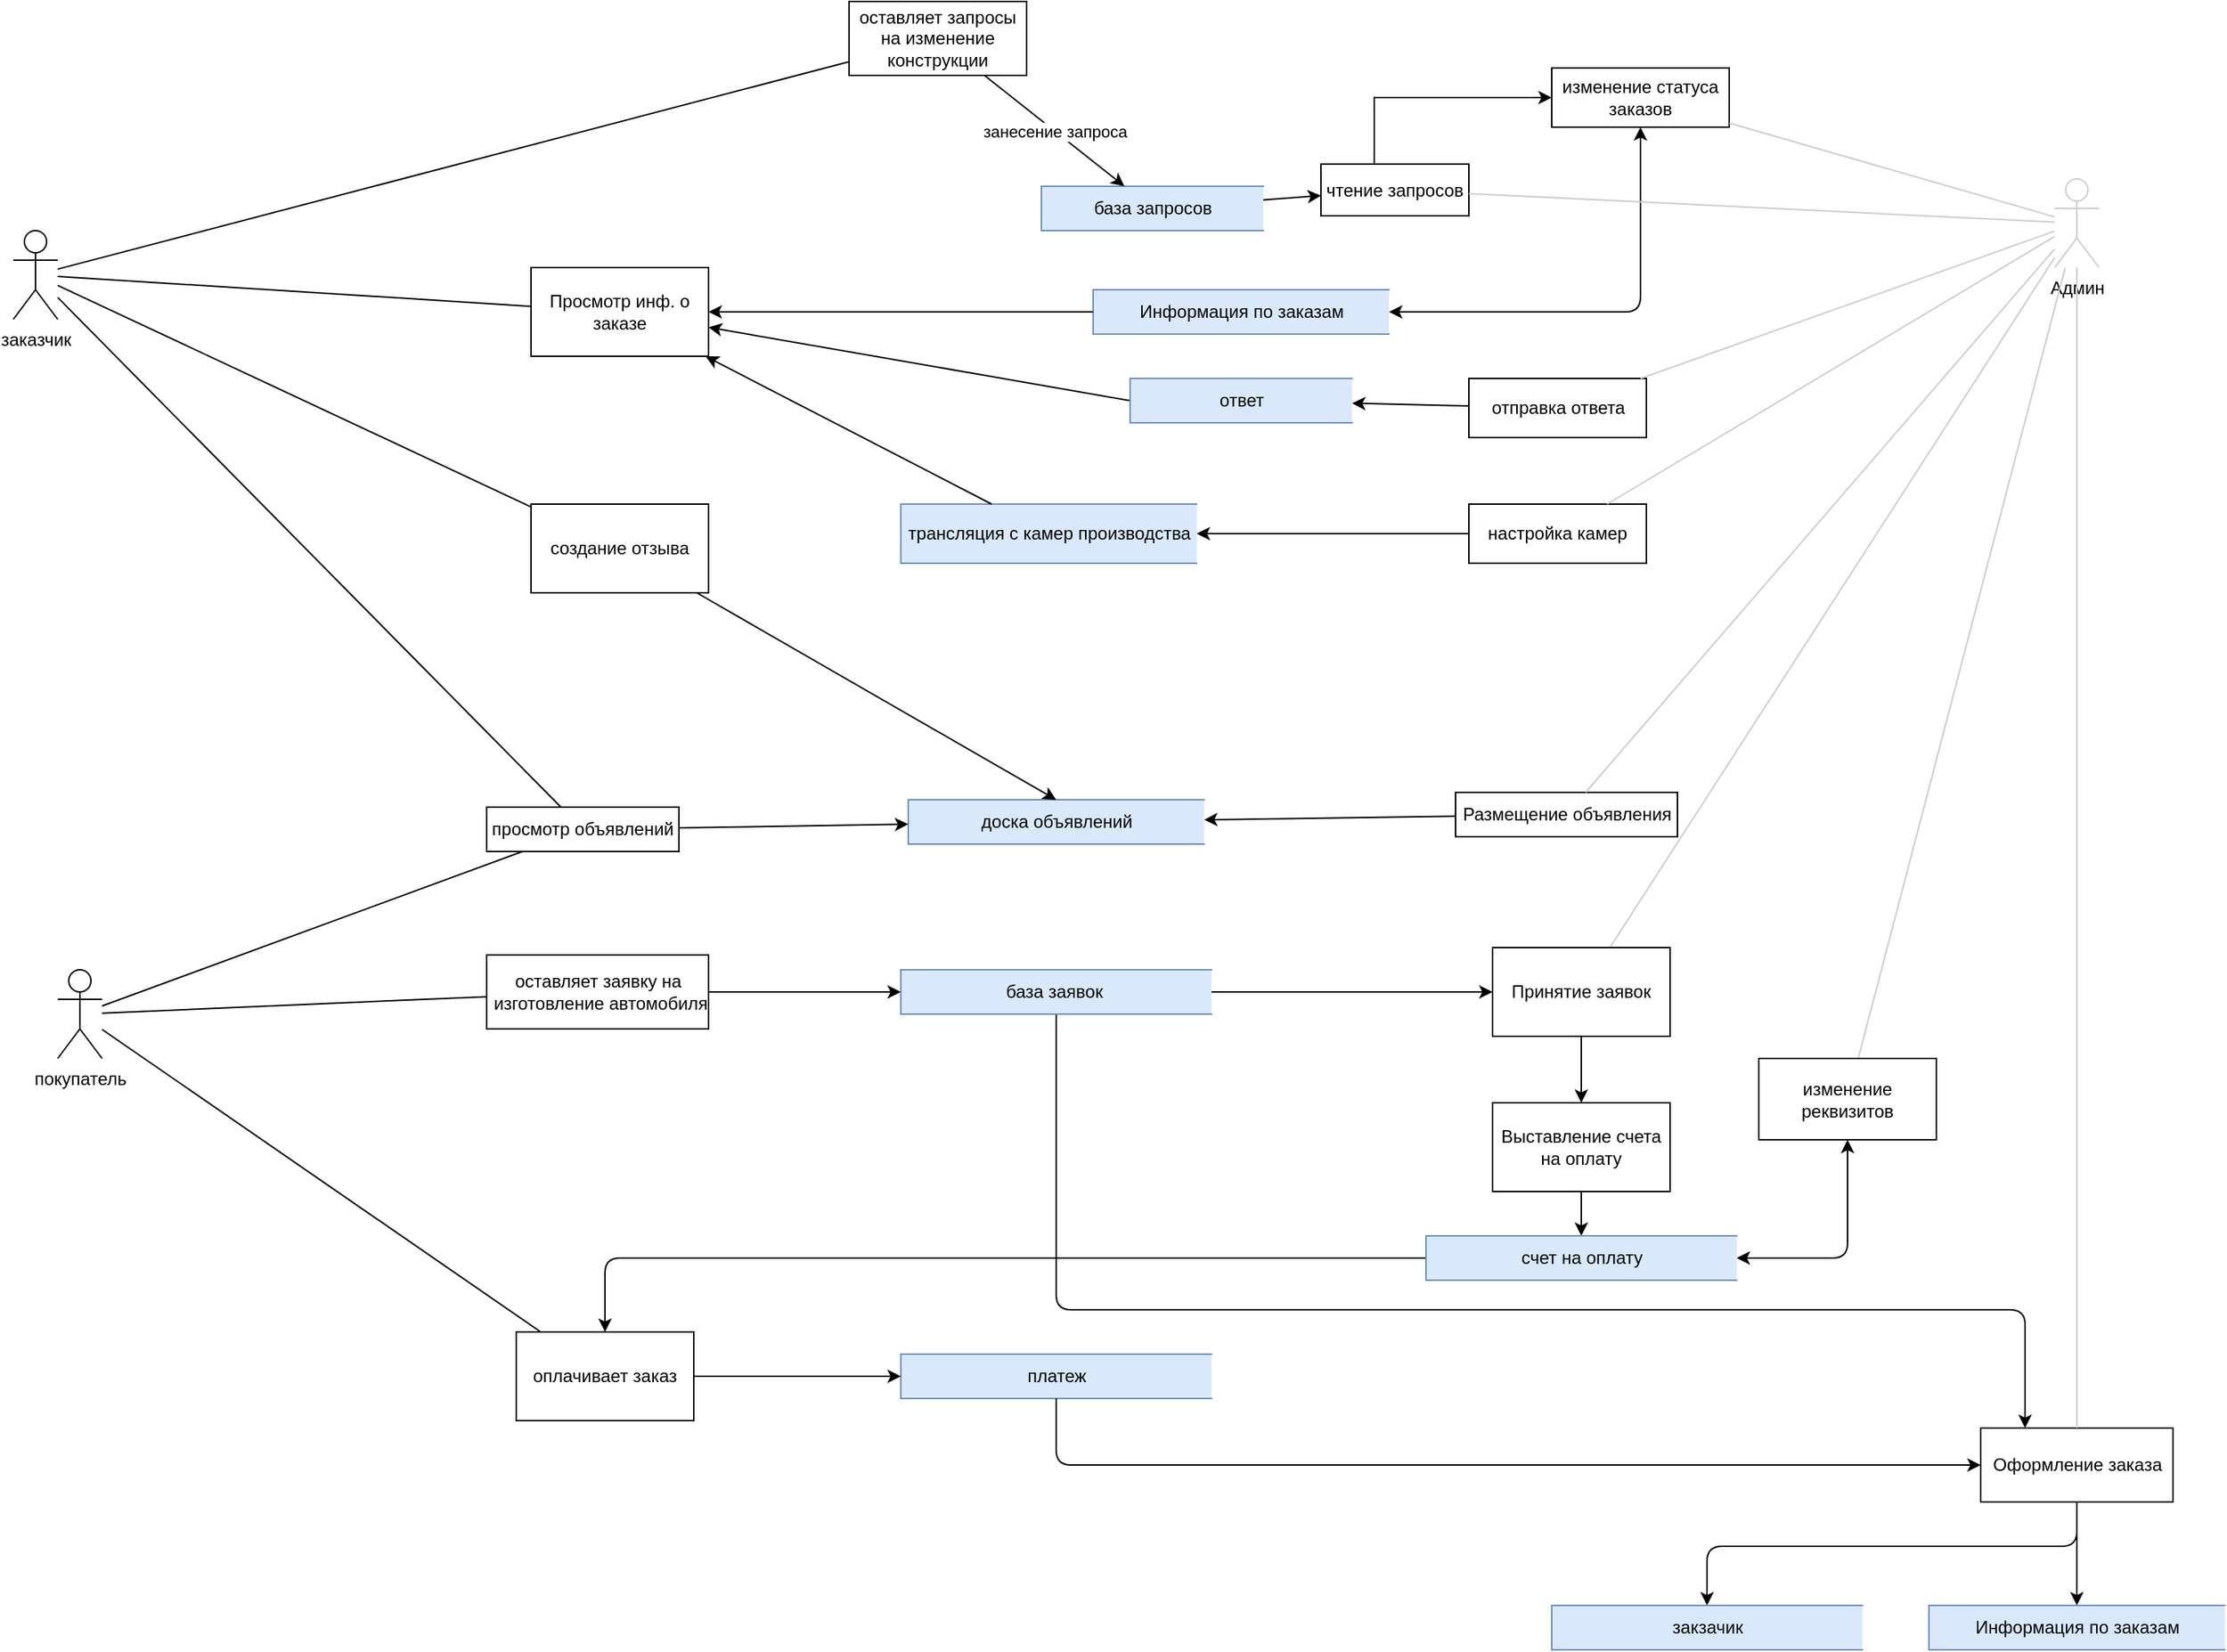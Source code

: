 <mxfile version="15.9.4" type="github" pages="2">
  <diagram id="y4CA1rRjGdysuxIqKg8y" name="Page-1">
    <mxGraphModel dx="2605" dy="881" grid="1" gridSize="10" guides="1" tooltips="1" connect="1" arrows="1" fold="1" page="1" pageScale="1" pageWidth="827" pageHeight="1169" math="0" shadow="0">
      <root>
        <mxCell id="0" />
        <mxCell id="1" parent="0" />
        <mxCell id="VrzXlD3wAECmVU4_dmZE-87" value="" style="endArrow=none;html=1;endFill=0;strokeColor=#CCCCCC;" parent="1" source="VrzXlD3wAECmVU4_dmZE-16" target="VrzXlD3wAECmVU4_dmZE-86" edge="1">
          <mxGeometry width="50" height="50" relative="1" as="geometry">
            <mxPoint x="480" y="610" as="sourcePoint" />
            <mxPoint x="530" y="560" as="targetPoint" />
          </mxGeometry>
        </mxCell>
        <mxCell id="VrzXlD3wAECmVU4_dmZE-1" value="оставляет запросы на изменение конструкции" style="rounded=0;whiteSpace=wrap;html=1;" parent="1" vertex="1">
          <mxGeometry x="-125" y="15" width="120" height="50" as="geometry" />
        </mxCell>
        <mxCell id="VrzXlD3wAECmVU4_dmZE-4" value="база запросов" style="html=1;dashed=0;whitespace=wrap;shape=partialRectangle;right=0;fillColor=#dae8fc;strokeColor=#6c8ebf;" parent="1" vertex="1">
          <mxGeometry x="5" y="140" width="150" height="30" as="geometry" />
        </mxCell>
        <mxCell id="VrzXlD3wAECmVU4_dmZE-10" value="заказчик" style="shape=umlActor;verticalLabelPosition=bottom;verticalAlign=top;html=1;outlineConnect=0;rotation=0;" parent="1" vertex="1">
          <mxGeometry x="-690" y="170" width="30" height="60" as="geometry" />
        </mxCell>
        <mxCell id="VrzXlD3wAECmVU4_dmZE-11" value="" style="endArrow=none;html=1;endFill=0;" parent="1" source="VrzXlD3wAECmVU4_dmZE-10" target="VrzXlD3wAECmVU4_dmZE-1" edge="1">
          <mxGeometry width="50" height="50" relative="1" as="geometry">
            <mxPoint x="70" y="440" as="sourcePoint" />
            <mxPoint x="260" y="190" as="targetPoint" />
          </mxGeometry>
        </mxCell>
        <mxCell id="VrzXlD3wAECmVU4_dmZE-14" value="" style="endArrow=classic;html=1;" parent="1" source="VrzXlD3wAECmVU4_dmZE-1" target="VrzXlD3wAECmVU4_dmZE-4" edge="1">
          <mxGeometry relative="1" as="geometry">
            <mxPoint x="-15" y="15" as="sourcePoint" />
            <mxPoint x="85" y="15" as="targetPoint" />
          </mxGeometry>
        </mxCell>
        <mxCell id="VrzXlD3wAECmVU4_dmZE-15" value="занесение запроса" style="edgeLabel;resizable=0;html=1;align=center;verticalAlign=middle;" parent="VrzXlD3wAECmVU4_dmZE-14" connectable="0" vertex="1">
          <mxGeometry relative="1" as="geometry" />
        </mxCell>
        <mxCell id="VrzXlD3wAECmVU4_dmZE-16" value="Админ" style="shape=umlActor;verticalLabelPosition=bottom;verticalAlign=top;html=1;outlineConnect=0;strokeColor=#CCCCCC;" parent="1" vertex="1">
          <mxGeometry x="690" y="135" width="30" height="60" as="geometry" />
        </mxCell>
        <mxCell id="h4QKKrm3KqJXx1W9fiLN-11" style="edgeStyle=orthogonalEdgeStyle;orthogonalLoop=1;jettySize=auto;html=1;startArrow=classic;startFill=1;" parent="1" source="VrzXlD3wAECmVU4_dmZE-17" target="VrzXlD3wAECmVU4_dmZE-42" edge="1">
          <mxGeometry relative="1" as="geometry" />
        </mxCell>
        <mxCell id="VrzXlD3wAECmVU4_dmZE-17" value="Информация по заказам" style="html=1;dashed=0;whitespace=wrap;shape=partialRectangle;right=0;fillColor=#dae8fc;strokeColor=#6c8ebf;" parent="1" vertex="1">
          <mxGeometry x="40" y="210" width="200" height="30" as="geometry" />
        </mxCell>
        <mxCell id="Q7XhJ7vtrL6c-V6PacHq-3" style="edgeStyle=orthogonalEdgeStyle;rounded=0;orthogonalLoop=1;jettySize=auto;html=1;fillColor=#f8cecc;strokeColor=#000000;" parent="1" source="VrzXlD3wAECmVU4_dmZE-18" edge="1" target="VrzXlD3wAECmVU4_dmZE-42">
          <mxGeometry relative="1" as="geometry">
            <mxPoint x="244" y="40" as="targetPoint" />
            <Array as="points">
              <mxPoint x="230" y="80" />
            </Array>
          </mxGeometry>
        </mxCell>
        <mxCell id="VrzXlD3wAECmVU4_dmZE-18" value="чтение запросов" style="rounded=0;whiteSpace=wrap;html=1;" parent="1" vertex="1">
          <mxGeometry x="194" y="125" width="100" height="35" as="geometry" />
        </mxCell>
        <mxCell id="VrzXlD3wAECmVU4_dmZE-23" value="" style="endArrow=none;html=1;endFill=0;strokeColor=#CCCCCC;" parent="1" source="VrzXlD3wAECmVU4_dmZE-16" target="VrzXlD3wAECmVU4_dmZE-18" edge="1">
          <mxGeometry width="50" height="50" relative="1" as="geometry">
            <mxPoint x="410" y="380" as="sourcePoint" />
            <mxPoint x="460" y="330" as="targetPoint" />
          </mxGeometry>
        </mxCell>
        <mxCell id="VrzXlD3wAECmVU4_dmZE-24" value="" style="endArrow=classic;html=1;" parent="1" source="VrzXlD3wAECmVU4_dmZE-4" target="VrzXlD3wAECmVU4_dmZE-18" edge="1">
          <mxGeometry width="50" height="50" relative="1" as="geometry">
            <mxPoint x="265" y="105" as="sourcePoint" />
            <mxPoint x="205" y="155" as="targetPoint" />
          </mxGeometry>
        </mxCell>
        <mxCell id="VrzXlD3wAECmVU4_dmZE-25" value="отправка ответа" style="html=1;dashed=0;whitespace=wrap;" parent="1" vertex="1">
          <mxGeometry x="294" y="270" width="120" height="40" as="geometry" />
        </mxCell>
        <mxCell id="VrzXlD3wAECmVU4_dmZE-26" value="" style="endArrow=none;html=1;endFill=0;strokeColor=#CCCCCC;" parent="1" source="VrzXlD3wAECmVU4_dmZE-16" target="VrzXlD3wAECmVU4_dmZE-25" edge="1">
          <mxGeometry width="50" height="50" relative="1" as="geometry">
            <mxPoint x="500" y="220" as="sourcePoint" />
            <mxPoint x="550" y="170" as="targetPoint" />
          </mxGeometry>
        </mxCell>
        <mxCell id="VrzXlD3wAECmVU4_dmZE-28" value="Размещение объявления" style="html=1;dashed=0;whitespace=wrap;" parent="1" vertex="1">
          <mxGeometry x="285" y="550" width="150" height="30" as="geometry" />
        </mxCell>
        <mxCell id="VrzXlD3wAECmVU4_dmZE-31" value="" style="endArrow=none;html=1;endFill=0;strokeColor=#CCCCCC;" parent="1" source="VrzXlD3wAECmVU4_dmZE-16" target="VrzXlD3wAECmVU4_dmZE-28" edge="1">
          <mxGeometry width="50" height="50" relative="1" as="geometry">
            <mxPoint x="550" y="260" as="sourcePoint" />
            <mxPoint x="600" y="210" as="targetPoint" />
          </mxGeometry>
        </mxCell>
        <mxCell id="VrzXlD3wAECmVU4_dmZE-32" value="доска объявлений" style="html=1;dashed=0;whitespace=wrap;shape=partialRectangle;right=0;fillColor=#dae8fc;strokeColor=#6c8ebf;" parent="1" vertex="1">
          <mxGeometry x="-85" y="555" width="200" height="30" as="geometry" />
        </mxCell>
        <mxCell id="VrzXlD3wAECmVU4_dmZE-33" value="покупатель" style="shape=umlActor;verticalLabelPosition=bottom;verticalAlign=top;html=1;outlineConnect=0;" parent="1" vertex="1">
          <mxGeometry x="-660" y="670" width="30" height="60" as="geometry" />
        </mxCell>
        <mxCell id="VrzXlD3wAECmVU4_dmZE-41" value="" style="endArrow=classic;html=1;" parent="1" source="VrzXlD3wAECmVU4_dmZE-28" target="VrzXlD3wAECmVU4_dmZE-32" edge="1">
          <mxGeometry width="50" height="50" relative="1" as="geometry">
            <mxPoint x="-120" y="510" as="sourcePoint" />
            <mxPoint x="-70" y="460" as="targetPoint" />
          </mxGeometry>
        </mxCell>
        <mxCell id="VrzXlD3wAECmVU4_dmZE-42" value="изменение статуса заказов" style="rounded=0;whiteSpace=wrap;html=1;" parent="1" vertex="1">
          <mxGeometry x="350" y="60" width="120" height="40" as="geometry" />
        </mxCell>
        <mxCell id="VrzXlD3wAECmVU4_dmZE-43" value="" style="endArrow=none;html=1;endFill=0;strokeColor=#CCCCCC;" parent="1" source="VrzXlD3wAECmVU4_dmZE-16" target="VrzXlD3wAECmVU4_dmZE-42" edge="1">
          <mxGeometry width="50" height="50" relative="1" as="geometry">
            <mxPoint x="120" y="380" as="sourcePoint" />
            <mxPoint x="170" y="330" as="targetPoint" />
          </mxGeometry>
        </mxCell>
        <mxCell id="VrzXlD3wAECmVU4_dmZE-45" value="" style="endArrow=classic;html=1;" parent="1" source="VrzXlD3wAECmVU4_dmZE-25" target="h4QKKrm3KqJXx1W9fiLN-32" edge="1">
          <mxGeometry width="50" height="50" relative="1" as="geometry">
            <mxPoint x="130" y="335" as="sourcePoint" />
            <mxPoint x="-27.5" y="290" as="targetPoint" />
          </mxGeometry>
        </mxCell>
        <mxCell id="VrzXlD3wAECmVU4_dmZE-48" value="" style="endArrow=classic;html=1;" parent="1" source="VrzXlD3wAECmVU4_dmZE-17" target="qk9ZzQ7wyS0jk0M_0z6V-1" edge="1">
          <mxGeometry width="50" height="50" relative="1" as="geometry">
            <mxPoint x="50" y="185" as="sourcePoint" />
            <mxPoint x="-45" y="207.835" as="targetPoint" />
          </mxGeometry>
        </mxCell>
        <mxCell id="VrzXlD3wAECmVU4_dmZE-49" value="трансляция с камер производства" style="html=1;dashed=0;whitespace=wrap;shape=partialRectangle;right=0;fillColor=#dae8fc;strokeColor=#6c8ebf;" parent="1" vertex="1">
          <mxGeometry x="-90" y="355" width="200" height="40" as="geometry" />
        </mxCell>
        <mxCell id="VrzXlD3wAECmVU4_dmZE-50" value="настройка камер" style="rounded=0;whiteSpace=wrap;html=1;" parent="1" vertex="1">
          <mxGeometry x="294" y="355" width="120" height="40" as="geometry" />
        </mxCell>
        <mxCell id="VrzXlD3wAECmVU4_dmZE-51" value="" style="endArrow=none;html=1;endFill=0;strokeColor=#CCCCCC;" parent="1" source="VrzXlD3wAECmVU4_dmZE-16" target="VrzXlD3wAECmVU4_dmZE-50" edge="1">
          <mxGeometry width="50" height="50" relative="1" as="geometry">
            <mxPoint x="350" y="590" as="sourcePoint" />
            <mxPoint x="400" y="540" as="targetPoint" />
          </mxGeometry>
        </mxCell>
        <mxCell id="VrzXlD3wAECmVU4_dmZE-52" value="" style="endArrow=classic;html=1;" parent="1" source="VrzXlD3wAECmVU4_dmZE-50" target="VrzXlD3wAECmVU4_dmZE-49" edge="1">
          <mxGeometry width="50" height="50" relative="1" as="geometry">
            <mxPoint x="170" y="555" as="sourcePoint" />
            <mxPoint x="220" y="505" as="targetPoint" />
          </mxGeometry>
        </mxCell>
        <mxCell id="VrzXlD3wAECmVU4_dmZE-54" value="просмотр объявлений" style="rounded=0;whiteSpace=wrap;html=1;" parent="1" vertex="1">
          <mxGeometry x="-370" y="560" width="130" height="30" as="geometry" />
        </mxCell>
        <mxCell id="VrzXlD3wAECmVU4_dmZE-55" value="" style="endArrow=none;html=1;endFill=0;" parent="1" source="VrzXlD3wAECmVU4_dmZE-33" target="VrzXlD3wAECmVU4_dmZE-54" edge="1">
          <mxGeometry width="50" height="50" relative="1" as="geometry">
            <mxPoint x="-190" y="690" as="sourcePoint" />
            <mxPoint x="-140" y="640" as="targetPoint" />
          </mxGeometry>
        </mxCell>
        <mxCell id="VrzXlD3wAECmVU4_dmZE-56" value="" style="endArrow=none;html=1;endFill=0;" parent="1" source="VrzXlD3wAECmVU4_dmZE-10" target="VrzXlD3wAECmVU4_dmZE-54" edge="1">
          <mxGeometry width="50" height="50" relative="1" as="geometry">
            <mxPoint x="-270" y="440" as="sourcePoint" />
            <mxPoint x="-220" y="390" as="targetPoint" />
          </mxGeometry>
        </mxCell>
        <mxCell id="VrzXlD3wAECmVU4_dmZE-57" value="" style="endArrow=classic;html=1;" parent="1" source="VrzXlD3wAECmVU4_dmZE-54" target="VrzXlD3wAECmVU4_dmZE-32" edge="1">
          <mxGeometry width="50" height="50" relative="1" as="geometry">
            <mxPoint x="-30" y="640" as="sourcePoint" />
            <mxPoint x="20" y="590" as="targetPoint" />
          </mxGeometry>
        </mxCell>
        <mxCell id="VrzXlD3wAECmVU4_dmZE-68" value="" style="endArrow=classic;html=1;" parent="1" source="VrzXlD3wAECmVU4_dmZE-49" target="qk9ZzQ7wyS0jk0M_0z6V-1" edge="1">
          <mxGeometry width="50" height="50" relative="1" as="geometry">
            <mxPoint x="-20" y="395" as="sourcePoint" />
            <mxPoint x="-87.826" y="225" as="targetPoint" />
          </mxGeometry>
        </mxCell>
        <mxCell id="h4QKKrm3KqJXx1W9fiLN-28" style="edgeStyle=orthogonalEdgeStyle;orthogonalLoop=1;jettySize=auto;html=1;startArrow=none;startFill=0;" parent="1" source="VrzXlD3wAECmVU4_dmZE-78" target="VrzXlD3wAECmVU4_dmZE-80" edge="1">
          <mxGeometry relative="1" as="geometry">
            <Array as="points">
              <mxPoint x="15" y="900" />
              <mxPoint x="670" y="900" />
            </Array>
          </mxGeometry>
        </mxCell>
        <mxCell id="VrzXlD3wAECmVU4_dmZE-78" value="база заявок&amp;nbsp;" style="html=1;dashed=0;whitespace=wrap;shape=partialRectangle;right=0;fillColor=#dae8fc;strokeColor=#6c8ebf;" parent="1" vertex="1">
          <mxGeometry x="-90" y="670" width="210" height="30" as="geometry" />
        </mxCell>
        <mxCell id="VrzXlD3wAECmVU4_dmZE-79" value="оставляет заявку на&lt;br&gt;&amp;nbsp;изготовление автомобиля" style="html=1;dashed=0;whitespace=wrap;" parent="1" vertex="1">
          <mxGeometry x="-370" y="660" width="150" height="50" as="geometry" />
        </mxCell>
        <mxCell id="h4QKKrm3KqJXx1W9fiLN-23" style="edgeStyle=orthogonalEdgeStyle;orthogonalLoop=1;jettySize=auto;html=1;startFill=0;startArrow=none;" parent="1" source="VrzXlD3wAECmVU4_dmZE-80" target="h4QKKrm3KqJXx1W9fiLN-22" edge="1">
          <mxGeometry relative="1" as="geometry" />
        </mxCell>
        <mxCell id="h4QKKrm3KqJXx1W9fiLN-30" style="edgeStyle=orthogonalEdgeStyle;orthogonalLoop=1;jettySize=auto;html=1;startArrow=none;startFill=0;" parent="1" source="VrzXlD3wAECmVU4_dmZE-80" target="h4QKKrm3KqJXx1W9fiLN-29" edge="1">
          <mxGeometry relative="1" as="geometry">
            <Array as="points">
              <mxPoint x="705" y="1060" />
              <mxPoint x="455" y="1060" />
            </Array>
          </mxGeometry>
        </mxCell>
        <mxCell id="VrzXlD3wAECmVU4_dmZE-80" value="Оформление заказа" style="html=1;dashed=0;whitespace=wrap;" parent="1" vertex="1">
          <mxGeometry x="640" y="980" width="130" height="50" as="geometry" />
        </mxCell>
        <mxCell id="VrzXlD3wAECmVU4_dmZE-81" value="" style="endArrow=none;html=1;endFill=0;strokeColor=#CCCCCC;" parent="1" source="VrzXlD3wAECmVU4_dmZE-16" target="VrzXlD3wAECmVU4_dmZE-80" edge="1">
          <mxGeometry width="50" height="50" relative="1" as="geometry">
            <mxPoint x="630" y="540" as="sourcePoint" />
            <mxPoint x="680" y="490" as="targetPoint" />
          </mxGeometry>
        </mxCell>
        <mxCell id="VrzXlD3wAECmVU4_dmZE-82" value="" style="endArrow=none;html=1;endFill=0;" parent="1" source="VrzXlD3wAECmVU4_dmZE-33" target="VrzXlD3wAECmVU4_dmZE-79" edge="1">
          <mxGeometry width="50" height="50" relative="1" as="geometry">
            <mxPoint x="-240" y="880" as="sourcePoint" />
            <mxPoint x="-190" y="830" as="targetPoint" />
          </mxGeometry>
        </mxCell>
        <mxCell id="VrzXlD3wAECmVU4_dmZE-83" value="" style="endArrow=classic;html=1;exitX=1;exitY=0.5;exitDx=0;exitDy=0;" parent="1" source="VrzXlD3wAECmVU4_dmZE-79" target="VrzXlD3wAECmVU4_dmZE-78" edge="1">
          <mxGeometry width="50" height="50" relative="1" as="geometry">
            <mxPoint x="-100" y="870" as="sourcePoint" />
            <mxPoint x="-50" y="820" as="targetPoint" />
          </mxGeometry>
        </mxCell>
        <mxCell id="VrzXlD3wAECmVU4_dmZE-85" value="платеж" style="html=1;dashed=0;whitespace=wrap;shape=partialRectangle;right=0;fillColor=#dae8fc;strokeColor=#6c8ebf;" parent="1" vertex="1">
          <mxGeometry x="-90" y="930" width="210" height="30" as="geometry" />
        </mxCell>
        <mxCell id="h4QKKrm3KqJXx1W9fiLN-6" style="edgeStyle=orthogonalEdgeStyle;orthogonalLoop=1;jettySize=auto;html=1;" parent="1" source="VrzXlD3wAECmVU4_dmZE-86" target="h4QKKrm3KqJXx1W9fiLN-7" edge="1">
          <mxGeometry relative="1" as="geometry">
            <mxPoint x="320.0" y="730" as="targetPoint" />
          </mxGeometry>
        </mxCell>
        <mxCell id="VrzXlD3wAECmVU4_dmZE-86" value="Принятие заявок" style="rounded=0;whiteSpace=wrap;html=1;" parent="1" vertex="1">
          <mxGeometry x="310" y="655" width="120" height="60" as="geometry" />
        </mxCell>
        <mxCell id="VrzXlD3wAECmVU4_dmZE-88" value="" style="endArrow=classic;html=1;edgeStyle=orthogonalEdgeStyle;" parent="1" source="VrzXlD3wAECmVU4_dmZE-78" target="VrzXlD3wAECmVU4_dmZE-86" edge="1">
          <mxGeometry width="50" height="50" relative="1" as="geometry">
            <mxPoint x="240" y="770" as="sourcePoint" />
            <mxPoint x="290" y="720" as="targetPoint" />
          </mxGeometry>
        </mxCell>
        <mxCell id="VrzXlD3wAECmVU4_dmZE-89" value="" style="endArrow=none;html=1;endFill=0;strokeColor=#CCCCCC;" parent="1" source="VrzXlD3wAECmVU4_dmZE-16" target="VrzXlD3wAECmVU4_dmZE-90" edge="1">
          <mxGeometry width="50" height="50" relative="1" as="geometry">
            <mxPoint x="300" y="780" as="sourcePoint" />
            <mxPoint x="390" y="780" as="targetPoint" />
          </mxGeometry>
        </mxCell>
        <mxCell id="VrzXlD3wAECmVU4_dmZE-90" value="изменение реквизитов" style="rounded=0;whiteSpace=wrap;html=1;" parent="1" vertex="1">
          <mxGeometry x="490" y="730" width="120" height="55" as="geometry" />
        </mxCell>
        <mxCell id="h4QKKrm3KqJXx1W9fiLN-27" style="edgeStyle=orthogonalEdgeStyle;orthogonalLoop=1;jettySize=auto;html=1;startArrow=none;startFill=0;" parent="1" source="VrzXlD3wAECmVU4_dmZE-93" target="VrzXlD3wAECmVU4_dmZE-85" edge="1">
          <mxGeometry relative="1" as="geometry" />
        </mxCell>
        <mxCell id="VrzXlD3wAECmVU4_dmZE-93" value="оплачивает заказ" style="rounded=0;whiteSpace=wrap;html=1;" parent="1" vertex="1">
          <mxGeometry x="-350" y="915" width="120" height="60" as="geometry" />
        </mxCell>
        <mxCell id="VrzXlD3wAECmVU4_dmZE-94" value="" style="endArrow=none;html=1;endFill=0;" parent="1" source="VrzXlD3wAECmVU4_dmZE-33" target="VrzXlD3wAECmVU4_dmZE-93" edge="1">
          <mxGeometry width="50" height="50" relative="1" as="geometry">
            <mxPoint x="-470" y="830" as="sourcePoint" />
            <mxPoint x="-420" y="780" as="targetPoint" />
          </mxGeometry>
        </mxCell>
        <mxCell id="VrzXlD3wAECmVU4_dmZE-97" value="" style="endArrow=classic;html=1;edgeStyle=orthogonalEdgeStyle;" parent="1" source="VrzXlD3wAECmVU4_dmZE-85" target="VrzXlD3wAECmVU4_dmZE-80" edge="1">
          <mxGeometry width="50" height="50" relative="1" as="geometry">
            <mxPoint x="280" y="1070" as="sourcePoint" />
            <mxPoint x="330" y="1020" as="targetPoint" />
            <Array as="points">
              <mxPoint x="15" y="1005" />
            </Array>
          </mxGeometry>
        </mxCell>
        <mxCell id="h4QKKrm3KqJXx1W9fiLN-9" style="edgeStyle=orthogonalEdgeStyle;orthogonalLoop=1;jettySize=auto;html=1;" parent="1" source="h4QKKrm3KqJXx1W9fiLN-7" target="h4QKKrm3KqJXx1W9fiLN-8" edge="1">
          <mxGeometry relative="1" as="geometry" />
        </mxCell>
        <mxCell id="h4QKKrm3KqJXx1W9fiLN-7" value="Выставление счета на оплату" style="rounded=0;whiteSpace=wrap;html=1;" parent="1" vertex="1">
          <mxGeometry x="310" y="760" width="120" height="60" as="geometry" />
        </mxCell>
        <mxCell id="h4QKKrm3KqJXx1W9fiLN-10" style="edgeStyle=orthogonalEdgeStyle;orthogonalLoop=1;jettySize=auto;html=1;startArrow=classic;startFill=1;" parent="1" source="h4QKKrm3KqJXx1W9fiLN-8" target="VrzXlD3wAECmVU4_dmZE-90" edge="1">
          <mxGeometry relative="1" as="geometry" />
        </mxCell>
        <mxCell id="h4QKKrm3KqJXx1W9fiLN-26" style="edgeStyle=orthogonalEdgeStyle;orthogonalLoop=1;jettySize=auto;html=1;startArrow=none;startFill=0;" parent="1" source="h4QKKrm3KqJXx1W9fiLN-8" target="VrzXlD3wAECmVU4_dmZE-93" edge="1">
          <mxGeometry relative="1" as="geometry" />
        </mxCell>
        <mxCell id="h4QKKrm3KqJXx1W9fiLN-8" value="счет на оплату" style="html=1;dashed=0;whitespace=wrap;shape=partialRectangle;right=0;fillColor=#dae8fc;strokeColor=#6c8ebf;" parent="1" vertex="1">
          <mxGeometry x="265" y="850" width="210" height="30" as="geometry" />
        </mxCell>
        <mxCell id="h4QKKrm3KqJXx1W9fiLN-22" value="Информация по заказам" style="html=1;dashed=0;whitespace=wrap;shape=partialRectangle;right=0;fillColor=#dae8fc;strokeColor=#6c8ebf;" parent="1" vertex="1">
          <mxGeometry x="605" y="1100" width="200" height="30" as="geometry" />
        </mxCell>
        <mxCell id="h4QKKrm3KqJXx1W9fiLN-29" value="закзачик" style="html=1;dashed=0;whitespace=wrap;shape=partialRectangle;right=0;fillColor=#dae8fc;strokeColor=#6c8ebf;" parent="1" vertex="1">
          <mxGeometry x="350" y="1100" width="210" height="30" as="geometry" />
        </mxCell>
        <mxCell id="h4QKKrm3KqJXx1W9fiLN-34" style="orthogonalLoop=1;jettySize=auto;html=1;startArrow=none;startFill=0;endArrow=classic;endFill=1;exitX=0;exitY=0.5;exitDx=0;exitDy=0;" parent="1" source="h4QKKrm3KqJXx1W9fiLN-32" target="qk9ZzQ7wyS0jk0M_0z6V-1" edge="1">
          <mxGeometry relative="1" as="geometry">
            <mxPoint x="-56.818" y="225" as="targetPoint" />
          </mxGeometry>
        </mxCell>
        <mxCell id="h4QKKrm3KqJXx1W9fiLN-32" value="ответ" style="html=1;dashed=0;whitespace=wrap;shape=partialRectangle;right=0;fillColor=#dae8fc;strokeColor=#6c8ebf;" parent="1" vertex="1">
          <mxGeometry x="65" y="270" width="150" height="30" as="geometry" />
        </mxCell>
        <mxCell id="qk9ZzQ7wyS0jk0M_0z6V-1" value="Просмотр инф. о заказе" style="rounded=0;whiteSpace=wrap;html=1;" vertex="1" parent="1">
          <mxGeometry x="-340" y="195" width="120" height="60" as="geometry" />
        </mxCell>
        <mxCell id="qk9ZzQ7wyS0jk0M_0z6V-2" value="создание отзыва" style="rounded=0;whiteSpace=wrap;html=1;" vertex="1" parent="1">
          <mxGeometry x="-340" y="355" width="120" height="60" as="geometry" />
        </mxCell>
        <mxCell id="qk9ZzQ7wyS0jk0M_0z6V-3" value="" style="endArrow=none;html=1;rounded=0;strokeColor=#000000;" edge="1" parent="1" source="qk9ZzQ7wyS0jk0M_0z6V-2" target="VrzXlD3wAECmVU4_dmZE-10">
          <mxGeometry width="50" height="50" relative="1" as="geometry">
            <mxPoint x="-60" y="380" as="sourcePoint" />
            <mxPoint x="-10" y="330" as="targetPoint" />
          </mxGeometry>
        </mxCell>
        <mxCell id="qk9ZzQ7wyS0jk0M_0z6V-4" value="" style="endArrow=none;html=1;rounded=0;strokeColor=#000000;" edge="1" parent="1" source="VrzXlD3wAECmVU4_dmZE-10" target="qk9ZzQ7wyS0jk0M_0z6V-1">
          <mxGeometry width="50" height="50" relative="1" as="geometry">
            <mxPoint x="-210" y="510" as="sourcePoint" />
            <mxPoint x="-160" y="460" as="targetPoint" />
          </mxGeometry>
        </mxCell>
        <mxCell id="qk9ZzQ7wyS0jk0M_0z6V-6" value="" style="endArrow=classic;html=1;rounded=0;strokeColor=#000000;entryX=0.5;entryY=0;entryDx=0;entryDy=0;" edge="1" parent="1" source="qk9ZzQ7wyS0jk0M_0z6V-2" target="VrzXlD3wAECmVU4_dmZE-32">
          <mxGeometry width="50" height="50" relative="1" as="geometry">
            <mxPoint x="20" y="500" as="sourcePoint" />
            <mxPoint x="70" y="450" as="targetPoint" />
          </mxGeometry>
        </mxCell>
      </root>
    </mxGraphModel>
  </diagram>
  <diagram id="t3ZY1wPm2-9hYjKBhdAq" name="Page-2">
    <mxGraphModel dx="1038" dy="556" grid="1" gridSize="10" guides="1" tooltips="1" connect="1" arrows="1" fold="1" page="1" pageScale="1" pageWidth="1169" pageHeight="827" math="0" shadow="0">
      <root>
        <mxCell id="-8ZNjmyRJtTw2ahVb4Tr-0" />
        <mxCell id="-8ZNjmyRJtTw2ahVb4Tr-1" parent="-8ZNjmyRJtTw2ahVb4Tr-0" />
      </root>
    </mxGraphModel>
  </diagram>
</mxfile>

